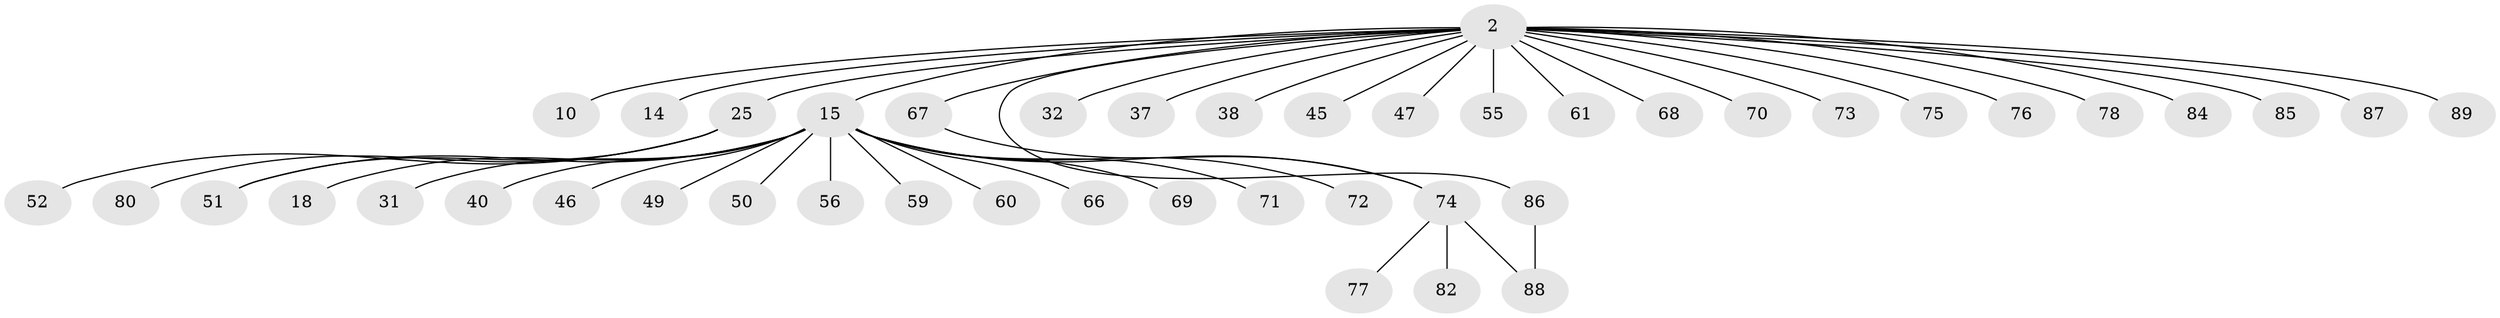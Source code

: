 // original degree distribution, {3: 0.1348314606741573, 27: 0.011235955056179775, 16: 0.011235955056179775, 2: 0.15730337078651685, 5: 0.033707865168539325, 4: 0.0449438202247191, 1: 0.6067415730337079}
// Generated by graph-tools (version 1.1) at 2025/48/03/09/25 04:48:32]
// undirected, 44 vertices, 46 edges
graph export_dot {
graph [start="1"]
  node [color=gray90,style=filled];
  2;
  10;
  14;
  15 [super="+8+3"];
  18;
  25 [super="+20"];
  31;
  32 [super="+30"];
  37;
  38;
  40;
  45 [super="+9"];
  46;
  47;
  49;
  50;
  51 [super="+44"];
  52;
  55 [super="+35"];
  56;
  59 [super="+36"];
  60 [super="+34"];
  61 [super="+53"];
  66;
  67 [super="+63"];
  68;
  69 [super="+64"];
  70;
  71 [super="+48"];
  72;
  73 [super="+33"];
  74 [super="+6"];
  75;
  76;
  77;
  78;
  80 [super="+65"];
  82;
  84;
  85 [super="+27"];
  86;
  87 [super="+5+4+13+28+79"];
  88 [super="+54+81+83"];
  89;
  2 -- 10;
  2 -- 14;
  2 -- 25 [weight=2];
  2 -- 37;
  2 -- 38;
  2 -- 47;
  2 -- 67;
  2 -- 68;
  2 -- 70;
  2 -- 73 [weight=3];
  2 -- 75;
  2 -- 76;
  2 -- 78;
  2 -- 84;
  2 -- 86;
  2 -- 89;
  2 -- 15 [weight=2];
  2 -- 87;
  2 -- 45;
  2 -- 85;
  2 -- 32;
  2 -- 55;
  2 -- 61;
  15 -- 50;
  15 -- 40;
  15 -- 66;
  15 -- 72;
  15 -- 74 [weight=2];
  15 -- 46;
  15 -- 49;
  15 -- 18;
  15 -- 56;
  15 -- 31;
  15 -- 51;
  15 -- 60;
  15 -- 59;
  15 -- 71;
  15 -- 69;
  25 -- 52;
  25 -- 51;
  25 -- 80;
  67 -- 74;
  74 -- 77;
  74 -- 82;
  74 -- 88;
  86 -- 88;
}
